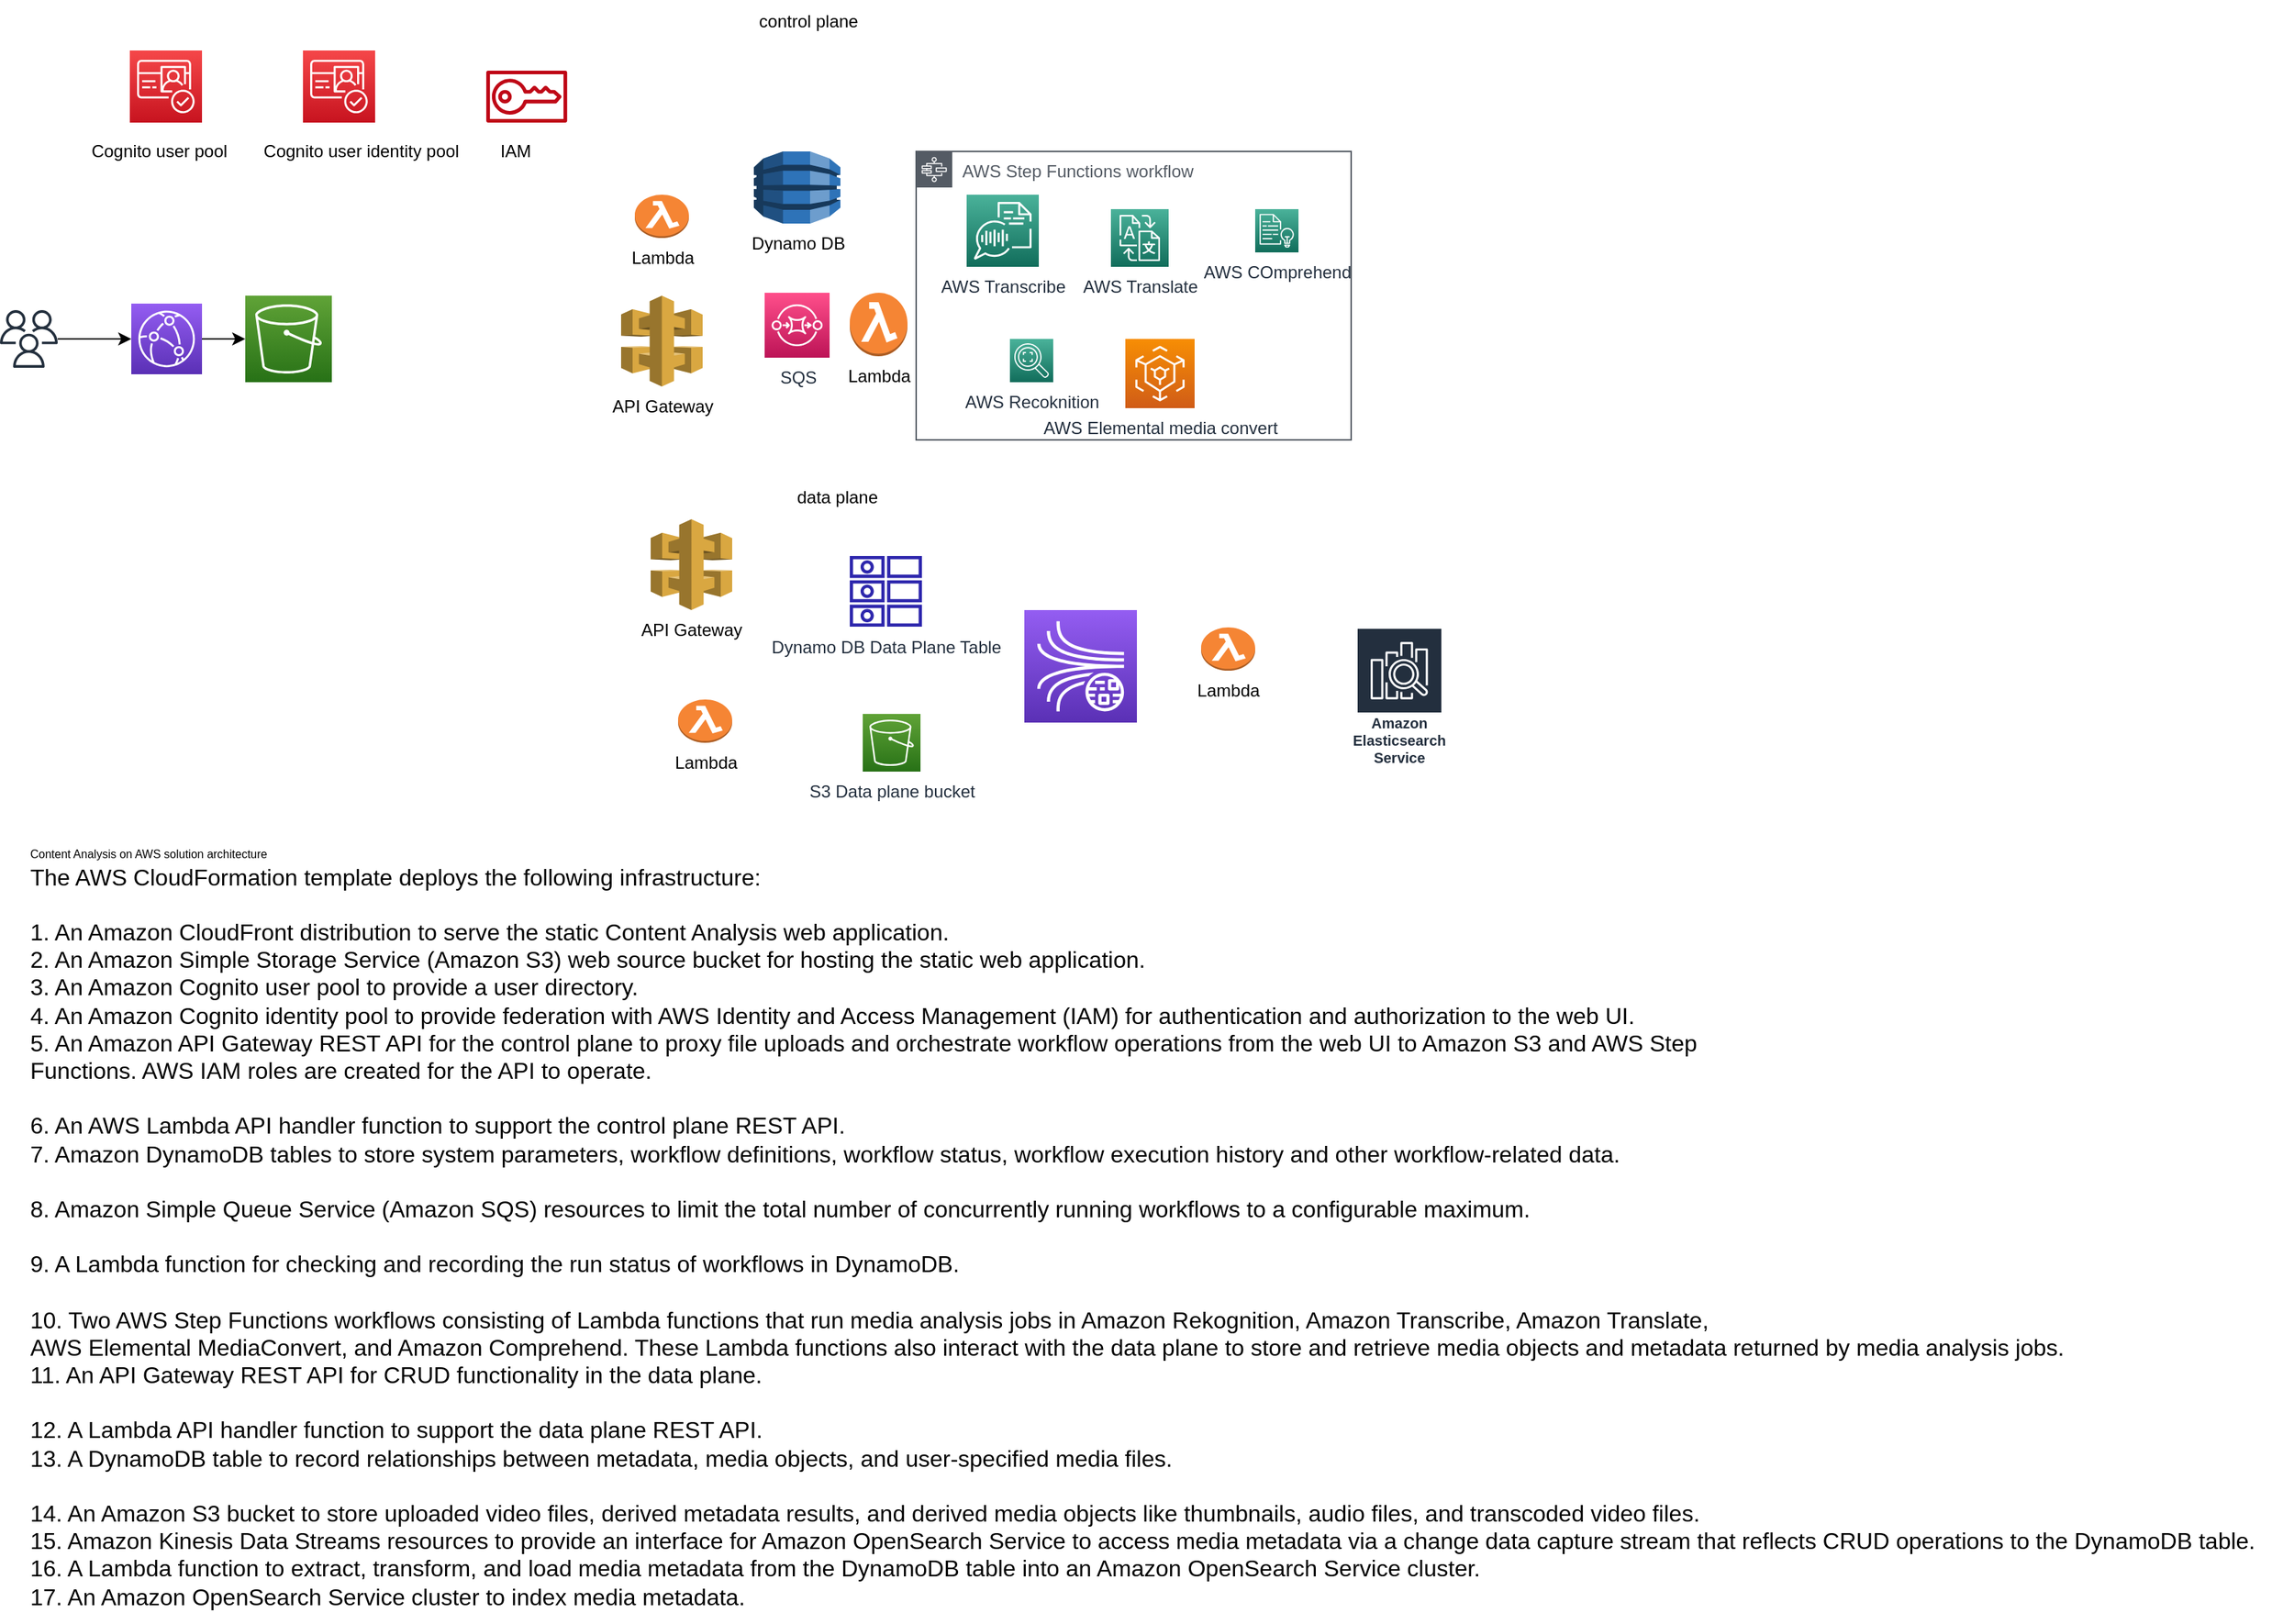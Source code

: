<mxfile version="20.3.0" type="github">
  <diagram id="QPcCzUoAcF722zEkTURR" name="Page-1">
    <mxGraphModel dx="1038" dy="1705" grid="1" gridSize="10" guides="1" tooltips="1" connect="1" arrows="1" fold="1" page="1" pageScale="1" pageWidth="850" pageHeight="1100" math="0" shadow="0">
      <root>
        <mxCell id="0" />
        <mxCell id="1" parent="0" />
        <mxCell id="xYXmsc57YVN2_fctYwlA-35" value="AWS Step Functions workflow" style="sketch=0;outlineConnect=0;gradientColor=none;html=1;whiteSpace=wrap;fontSize=12;fontStyle=0;shape=mxgraph.aws4.group;grIcon=mxgraph.aws4.group_aws_step_functions_workflow;strokeColor=#545B64;fillColor=none;verticalAlign=top;align=left;spacingLeft=30;fontColor=#545B64;dashed=0;" vertex="1" parent="1">
          <mxGeometry x="645" y="100" width="301.5" height="200" as="geometry" />
        </mxCell>
        <mxCell id="xYXmsc57YVN2_fctYwlA-15" value="" style="edgeStyle=orthogonalEdgeStyle;rounded=0;orthogonalLoop=1;jettySize=auto;html=1;" edge="1" parent="1" source="xYXmsc57YVN2_fctYwlA-2" target="xYXmsc57YVN2_fctYwlA-5">
          <mxGeometry relative="1" as="geometry">
            <Array as="points">
              <mxPoint x="50" y="230" />
            </Array>
          </mxGeometry>
        </mxCell>
        <mxCell id="xYXmsc57YVN2_fctYwlA-2" value="" style="sketch=0;outlineConnect=0;fontColor=#232F3E;gradientColor=none;fillColor=#232F3D;strokeColor=none;dashed=0;verticalLabelPosition=bottom;verticalAlign=top;align=center;html=1;fontSize=12;fontStyle=0;aspect=fixed;pointerEvents=1;shape=mxgraph.aws4.users;" vertex="1" parent="1">
          <mxGeometry x="10" y="210" width="40" height="40" as="geometry" />
        </mxCell>
        <mxCell id="xYXmsc57YVN2_fctYwlA-16" value="" style="edgeStyle=orthogonalEdgeStyle;rounded=0;orthogonalLoop=1;jettySize=auto;html=1;" edge="1" parent="1" source="xYXmsc57YVN2_fctYwlA-5" target="xYXmsc57YVN2_fctYwlA-13">
          <mxGeometry relative="1" as="geometry" />
        </mxCell>
        <mxCell id="xYXmsc57YVN2_fctYwlA-5" value="" style="sketch=0;points=[[0,0,0],[0.25,0,0],[0.5,0,0],[0.75,0,0],[1,0,0],[0,1,0],[0.25,1,0],[0.5,1,0],[0.75,1,0],[1,1,0],[0,0.25,0],[0,0.5,0],[0,0.75,0],[1,0.25,0],[1,0.5,0],[1,0.75,0]];outlineConnect=0;fontColor=#232F3E;gradientColor=#945DF2;gradientDirection=north;fillColor=#5A30B5;strokeColor=#ffffff;dashed=0;verticalLabelPosition=bottom;verticalAlign=top;align=center;html=1;fontSize=12;fontStyle=0;aspect=fixed;shape=mxgraph.aws4.resourceIcon;resIcon=mxgraph.aws4.cloudfront;" vertex="1" parent="1">
          <mxGeometry x="101" y="205.5" width="49" height="49" as="geometry" />
        </mxCell>
        <mxCell id="xYXmsc57YVN2_fctYwlA-6" value="" style="sketch=0;points=[[0,0,0],[0.25,0,0],[0.5,0,0],[0.75,0,0],[1,0,0],[0,1,0],[0.25,1,0],[0.5,1,0],[0.75,1,0],[1,1,0],[0,0.25,0],[0,0.5,0],[0,0.75,0],[1,0.25,0],[1,0.5,0],[1,0.75,0]];outlineConnect=0;fontColor=#232F3E;gradientColor=#F54749;gradientDirection=north;fillColor=#C7131F;strokeColor=#ffffff;dashed=0;verticalLabelPosition=bottom;verticalAlign=top;align=center;html=1;fontSize=12;fontStyle=0;aspect=fixed;shape=mxgraph.aws4.resourceIcon;resIcon=mxgraph.aws4.cognito;" vertex="1" parent="1">
          <mxGeometry x="100" y="30" width="50" height="50" as="geometry" />
        </mxCell>
        <mxCell id="xYXmsc57YVN2_fctYwlA-7" value="" style="sketch=0;points=[[0,0,0],[0.25,0,0],[0.5,0,0],[0.75,0,0],[1,0,0],[0,1,0],[0.25,1,0],[0.5,1,0],[0.75,1,0],[1,1,0],[0,0.25,0],[0,0.5,0],[0,0.75,0],[1,0.25,0],[1,0.5,0],[1,0.75,0]];outlineConnect=0;fontColor=#232F3E;gradientColor=#F54749;gradientDirection=north;fillColor=#C7131F;strokeColor=#ffffff;dashed=0;verticalLabelPosition=bottom;verticalAlign=top;align=center;html=1;fontSize=12;fontStyle=0;aspect=fixed;shape=mxgraph.aws4.resourceIcon;resIcon=mxgraph.aws4.cognito;" vertex="1" parent="1">
          <mxGeometry x="220" y="30" width="50" height="50" as="geometry" />
        </mxCell>
        <mxCell id="xYXmsc57YVN2_fctYwlA-9" value="Cognito user pool" style="text;html=1;align=center;verticalAlign=middle;resizable=0;points=[];autosize=1;strokeColor=none;fillColor=none;" vertex="1" parent="1">
          <mxGeometry x="60" y="85" width="120" height="30" as="geometry" />
        </mxCell>
        <mxCell id="xYXmsc57YVN2_fctYwlA-10" value="Cognito user identity pool" style="text;html=1;align=center;verticalAlign=middle;resizable=0;points=[];autosize=1;strokeColor=none;fillColor=none;" vertex="1" parent="1">
          <mxGeometry x="180" y="85" width="160" height="30" as="geometry" />
        </mxCell>
        <mxCell id="xYXmsc57YVN2_fctYwlA-11" value="" style="sketch=0;outlineConnect=0;fontColor=#232F3E;gradientColor=none;fillColor=#BF0816;strokeColor=none;dashed=0;verticalLabelPosition=bottom;verticalAlign=top;align=center;html=1;fontSize=12;fontStyle=0;aspect=fixed;pointerEvents=1;shape=mxgraph.aws4.sts;" vertex="1" parent="1">
          <mxGeometry x="347" y="44" width="56.16" height="36" as="geometry" />
        </mxCell>
        <mxCell id="xYXmsc57YVN2_fctYwlA-12" value="IAM" style="text;html=1;align=center;verticalAlign=middle;resizable=0;points=[];autosize=1;strokeColor=none;fillColor=none;" vertex="1" parent="1">
          <mxGeometry x="347" y="85" width="40" height="30" as="geometry" />
        </mxCell>
        <mxCell id="xYXmsc57YVN2_fctYwlA-13" value="" style="sketch=0;points=[[0,0,0],[0.25,0,0],[0.5,0,0],[0.75,0,0],[1,0,0],[0,1,0],[0.25,1,0],[0.5,1,0],[0.75,1,0],[1,1,0],[0,0.25,0],[0,0.5,0],[0,0.75,0],[1,0.25,0],[1,0.5,0],[1,0.75,0]];outlineConnect=0;fontColor=#232F3E;gradientColor=#60A337;gradientDirection=north;fillColor=#277116;strokeColor=#ffffff;dashed=0;verticalLabelPosition=bottom;verticalAlign=top;align=center;html=1;fontSize=12;fontStyle=0;aspect=fixed;shape=mxgraph.aws4.resourceIcon;resIcon=mxgraph.aws4.s3;" vertex="1" parent="1">
          <mxGeometry x="180" y="200" width="60" height="60" as="geometry" />
        </mxCell>
        <mxCell id="xYXmsc57YVN2_fctYwlA-18" value="control plane" style="text;html=1;align=center;verticalAlign=middle;resizable=0;points=[];autosize=1;strokeColor=none;fillColor=none;" vertex="1" parent="1">
          <mxGeometry x="525" y="-5" width="90" height="30" as="geometry" />
        </mxCell>
        <mxCell id="xYXmsc57YVN2_fctYwlA-20" value="data plane" style="text;html=1;align=center;verticalAlign=middle;resizable=0;points=[];autosize=1;strokeColor=none;fillColor=none;" vertex="1" parent="1">
          <mxGeometry x="550" y="325" width="80" height="30" as="geometry" />
        </mxCell>
        <mxCell id="xYXmsc57YVN2_fctYwlA-23" value="API Gateway" style="outlineConnect=0;dashed=0;verticalLabelPosition=bottom;verticalAlign=top;align=center;html=1;shape=mxgraph.aws3.api_gateway;fillColor=#D9A741;gradientColor=none;" vertex="1" parent="1">
          <mxGeometry x="440.5" y="200" width="56.5" height="63" as="geometry" />
        </mxCell>
        <mxCell id="xYXmsc57YVN2_fctYwlA-24" value="Lambda" style="outlineConnect=0;dashed=0;verticalLabelPosition=bottom;verticalAlign=top;align=center;html=1;shape=mxgraph.aws3.lambda_function;fillColor=#F58534;gradientColor=none;" vertex="1" parent="1">
          <mxGeometry x="599" y="198" width="40" height="44" as="geometry" />
        </mxCell>
        <mxCell id="xYXmsc57YVN2_fctYwlA-25" value="Dynamo DB" style="outlineConnect=0;dashed=0;verticalLabelPosition=bottom;verticalAlign=top;align=center;html=1;shape=mxgraph.aws3.dynamo_db;fillColor=#2E73B8;gradientColor=none;" vertex="1" parent="1">
          <mxGeometry x="532.5" y="100" width="60" height="50" as="geometry" />
        </mxCell>
        <mxCell id="xYXmsc57YVN2_fctYwlA-26" value="" style="sketch=0;points=[[0,0,0],[0.25,0,0],[0.5,0,0],[0.75,0,0],[1,0,0],[0,1,0],[0.25,1,0],[0.5,1,0],[0.75,1,0],[1,1,0],[0,0.25,0],[0,0.5,0],[0,0.75,0],[1,0.25,0],[1,0.5,0],[1,0.75,0]];outlineConnect=0;fontColor=#232F3E;gradientColor=#945DF2;gradientDirection=north;fillColor=#5A30B5;strokeColor=#ffffff;dashed=0;verticalLabelPosition=bottom;verticalAlign=top;align=center;html=1;fontSize=12;fontStyle=0;aspect=fixed;shape=mxgraph.aws4.resourceIcon;resIcon=mxgraph.aws4.kinesis_data_streams;" vertex="1" parent="1">
          <mxGeometry x="720" y="418" width="78" height="78" as="geometry" />
        </mxCell>
        <mxCell id="xYXmsc57YVN2_fctYwlA-28" value="Dynamo DB Data Plane Table" style="sketch=0;outlineConnect=0;fontColor=#232F3E;gradientColor=none;fillColor=#2E27AD;strokeColor=none;dashed=0;verticalLabelPosition=bottom;verticalAlign=top;align=center;html=1;fontSize=12;fontStyle=0;aspect=fixed;pointerEvents=1;shape=mxgraph.aws4.attributes;" vertex="1" parent="1">
          <mxGeometry x="599" y="380" width="50" height="50" as="geometry" />
        </mxCell>
        <mxCell id="xYXmsc57YVN2_fctYwlA-29" value="AWS Transcribe" style="sketch=0;points=[[0,0,0],[0.25,0,0],[0.5,0,0],[0.75,0,0],[1,0,0],[0,1,0],[0.25,1,0],[0.5,1,0],[0.75,1,0],[1,1,0],[0,0.25,0],[0,0.5,0],[0,0.75,0],[1,0.25,0],[1,0.5,0],[1,0.75,0]];outlineConnect=0;fontColor=#232F3E;gradientColor=#4AB29A;gradientDirection=north;fillColor=#116D5B;strokeColor=#ffffff;dashed=0;verticalLabelPosition=bottom;verticalAlign=top;align=center;html=1;fontSize=12;fontStyle=0;aspect=fixed;shape=mxgraph.aws4.resourceIcon;resIcon=mxgraph.aws4.transcribe;" vertex="1" parent="1">
          <mxGeometry x="680" y="130" width="50" height="50" as="geometry" />
        </mxCell>
        <mxCell id="xYXmsc57YVN2_fctYwlA-31" value="AWS Translate" style="sketch=0;points=[[0,0,0],[0.25,0,0],[0.5,0,0],[0.75,0,0],[1,0,0],[0,1,0],[0.25,1,0],[0.5,1,0],[0.75,1,0],[1,1,0],[0,0.25,0],[0,0.5,0],[0,0.75,0],[1,0.25,0],[1,0.5,0],[1,0.75,0]];outlineConnect=0;fontColor=#232F3E;gradientColor=#4AB29A;gradientDirection=north;fillColor=#116D5B;strokeColor=#ffffff;dashed=0;verticalLabelPosition=bottom;verticalAlign=top;align=center;html=1;fontSize=12;fontStyle=0;aspect=fixed;shape=mxgraph.aws4.resourceIcon;resIcon=mxgraph.aws4.translate;" vertex="1" parent="1">
          <mxGeometry x="780" y="140" width="40" height="40" as="geometry" />
        </mxCell>
        <mxCell id="xYXmsc57YVN2_fctYwlA-32" value="AWS COmprehend" style="sketch=0;points=[[0,0,0],[0.25,0,0],[0.5,0,0],[0.75,0,0],[1,0,0],[0,1,0],[0.25,1,0],[0.5,1,0],[0.75,1,0],[1,1,0],[0,0.25,0],[0,0.5,0],[0,0.75,0],[1,0.25,0],[1,0.5,0],[1,0.75,0]];outlineConnect=0;fontColor=#232F3E;gradientColor=#4AB29A;gradientDirection=north;fillColor=#116D5B;strokeColor=#ffffff;dashed=0;verticalLabelPosition=bottom;verticalAlign=top;align=center;html=1;fontSize=12;fontStyle=0;aspect=fixed;shape=mxgraph.aws4.resourceIcon;resIcon=mxgraph.aws4.comprehend;" vertex="1" parent="1">
          <mxGeometry x="880" y="140" width="30" height="30" as="geometry" />
        </mxCell>
        <mxCell id="xYXmsc57YVN2_fctYwlA-33" value="AWS Recoknition" style="sketch=0;points=[[0,0,0],[0.25,0,0],[0.5,0,0],[0.75,0,0],[1,0,0],[0,1,0],[0.25,1,0],[0.5,1,0],[0.75,1,0],[1,1,0],[0,0.25,0],[0,0.5,0],[0,0.75,0],[1,0.25,0],[1,0.5,0],[1,0.75,0]];outlineConnect=0;fontColor=#232F3E;gradientColor=#4AB29A;gradientDirection=north;fillColor=#116D5B;strokeColor=#ffffff;dashed=0;verticalLabelPosition=bottom;verticalAlign=top;align=center;html=1;fontSize=12;fontStyle=0;aspect=fixed;shape=mxgraph.aws4.resourceIcon;resIcon=mxgraph.aws4.rekognition_2;" vertex="1" parent="1">
          <mxGeometry x="710" y="230" width="30" height="30" as="geometry" />
        </mxCell>
        <mxCell id="xYXmsc57YVN2_fctYwlA-34" value="AWS Elemental media convert" style="sketch=0;points=[[0,0,0],[0.25,0,0],[0.5,0,0],[0.75,0,0],[1,0,0],[0,1,0],[0.25,1,0],[0.5,1,0],[0.75,1,0],[1,1,0],[0,0.25,0],[0,0.5,0],[0,0.75,0],[1,0.25,0],[1,0.5,0],[1,0.75,0]];outlineConnect=0;fontColor=#232F3E;gradientColor=#F78E04;gradientDirection=north;fillColor=#D05C17;strokeColor=#ffffff;dashed=0;verticalLabelPosition=bottom;verticalAlign=top;align=center;html=1;fontSize=12;fontStyle=0;aspect=fixed;shape=mxgraph.aws4.resourceIcon;resIcon=mxgraph.aws4.elemental_mediaconvert;" vertex="1" parent="1">
          <mxGeometry x="790" y="230" width="48" height="48" as="geometry" />
        </mxCell>
        <mxCell id="xYXmsc57YVN2_fctYwlA-36" value="Lambda" style="outlineConnect=0;dashed=0;verticalLabelPosition=bottom;verticalAlign=top;align=center;html=1;shape=mxgraph.aws3.lambda_function;fillColor=#F58534;gradientColor=none;" vertex="1" parent="1">
          <mxGeometry x="450" y="130" width="37.5" height="30" as="geometry" />
        </mxCell>
        <mxCell id="xYXmsc57YVN2_fctYwlA-37" value="SQS" style="sketch=0;points=[[0,0,0],[0.25,0,0],[0.5,0,0],[0.75,0,0],[1,0,0],[0,1,0],[0.25,1,0],[0.5,1,0],[0.75,1,0],[1,1,0],[0,0.25,0],[0,0.5,0],[0,0.75,0],[1,0.25,0],[1,0.5,0],[1,0.75,0]];outlineConnect=0;fontColor=#232F3E;gradientColor=#FF4F8B;gradientDirection=north;fillColor=#BC1356;strokeColor=#ffffff;dashed=0;verticalLabelPosition=bottom;verticalAlign=top;align=center;html=1;fontSize=12;fontStyle=0;aspect=fixed;shape=mxgraph.aws4.resourceIcon;resIcon=mxgraph.aws4.sqs;" vertex="1" parent="1">
          <mxGeometry x="540" y="198" width="45" height="45" as="geometry" />
        </mxCell>
        <mxCell id="xYXmsc57YVN2_fctYwlA-39" value="S3 Data plane bucket" style="sketch=0;points=[[0,0,0],[0.25,0,0],[0.5,0,0],[0.75,0,0],[1,0,0],[0,1,0],[0.25,1,0],[0.5,1,0],[0.75,1,0],[1,1,0],[0,0.25,0],[0,0.5,0],[0,0.75,0],[1,0.25,0],[1,0.5,0],[1,0.75,0]];outlineConnect=0;fontColor=#232F3E;gradientColor=#60A337;gradientDirection=north;fillColor=#277116;strokeColor=#ffffff;dashed=0;verticalLabelPosition=bottom;verticalAlign=top;align=center;html=1;fontSize=12;fontStyle=0;aspect=fixed;shape=mxgraph.aws4.resourceIcon;resIcon=mxgraph.aws4.s3;" vertex="1" parent="1">
          <mxGeometry x="608" y="490" width="40" height="40" as="geometry" />
        </mxCell>
        <mxCell id="xYXmsc57YVN2_fctYwlA-40" value="Lambda" style="outlineConnect=0;dashed=0;verticalLabelPosition=bottom;verticalAlign=top;align=center;html=1;shape=mxgraph.aws3.lambda_function;fillColor=#F58534;gradientColor=none;" vertex="1" parent="1">
          <mxGeometry x="480" y="480" width="37.5" height="30" as="geometry" />
        </mxCell>
        <mxCell id="xYXmsc57YVN2_fctYwlA-41" value="API Gateway" style="outlineConnect=0;dashed=0;verticalLabelPosition=bottom;verticalAlign=top;align=center;html=1;shape=mxgraph.aws3.api_gateway;fillColor=#D9A741;gradientColor=none;" vertex="1" parent="1">
          <mxGeometry x="461" y="355" width="56.5" height="63" as="geometry" />
        </mxCell>
        <mxCell id="xYXmsc57YVN2_fctYwlA-42" value="Lambda" style="outlineConnect=0;dashed=0;verticalLabelPosition=bottom;verticalAlign=top;align=center;html=1;shape=mxgraph.aws3.lambda_function;fillColor=#F58534;gradientColor=none;" vertex="1" parent="1">
          <mxGeometry x="842.5" y="430" width="37.5" height="30" as="geometry" />
        </mxCell>
        <mxCell id="xYXmsc57YVN2_fctYwlA-43" value="Amazon Elasticsearch Service" style="sketch=0;outlineConnect=0;fontColor=#232F3E;gradientColor=none;strokeColor=#ffffff;fillColor=#232F3E;dashed=0;verticalLabelPosition=middle;verticalAlign=bottom;align=center;html=1;whiteSpace=wrap;fontSize=10;fontStyle=1;spacing=3;shape=mxgraph.aws4.productIcon;prIcon=mxgraph.aws4.elasticsearch_service;" vertex="1" parent="1">
          <mxGeometry x="950" y="430" width="60" height="100" as="geometry" />
        </mxCell>
        <mxCell id="xYXmsc57YVN2_fctYwlA-44" value="&lt;div&gt;&lt;font style=&quot;font-size: 8px;&quot;&gt;Content Analysis on AWS solution architecture&lt;/font&gt;&lt;/div&gt;&lt;div&gt;&lt;font size=&quot;3&quot;&gt;The AWS CloudFormation template deploys the following infrastructure:&lt;/font&gt;&lt;/div&gt;&lt;div&gt;&lt;font size=&quot;3&quot;&gt;&lt;br&gt;&lt;/font&gt;&lt;/div&gt;&lt;div&gt;&lt;font size=&quot;3&quot;&gt;1. An Amazon CloudFront distribution to serve the static Content Analysis web application.&lt;/font&gt;&lt;/div&gt;&lt;div&gt;&lt;font size=&quot;3&quot;&gt;2. An Amazon Simple Storage Service (Amazon S3) web source bucket for hosting the static web application.&lt;/font&gt;&lt;/div&gt;&lt;div&gt;&lt;font size=&quot;3&quot;&gt;3. An Amazon Cognito user pool to provide a user directory.&lt;/font&gt;&lt;/div&gt;&lt;div&gt;&lt;font size=&quot;3&quot;&gt;4. An Amazon Cognito identity pool to provide federation with AWS Identity and Access Management (IAM) for authentication and authorization to the web UI.&lt;/font&gt;&lt;/div&gt;&lt;div&gt;&lt;font size=&quot;3&quot;&gt;5. An Amazon API Gateway REST API for the control plane to proxy file uploads and orchestrate workflow operations from the web UI to Amazon S3 and AWS Step&lt;/font&gt;&lt;/div&gt;&lt;div&gt;&lt;font size=&quot;3&quot;&gt;Functions. AWS IAM roles are created for the API to operate.&amp;nbsp;&lt;/font&gt;&lt;/div&gt;&lt;div&gt;&lt;font size=&quot;3&quot;&gt;&lt;br&gt;&lt;/font&gt;&lt;/div&gt;&lt;div&gt;&lt;font size=&quot;3&quot;&gt;6. An AWS Lambda API handler function to support the control plane REST API.&lt;/font&gt;&lt;/div&gt;&lt;div style=&quot;&quot;&gt;&lt;font size=&quot;3&quot;&gt;7. Amazon DynamoDB tables to store system parameters, workflow definitions, workflow status, workflow execution history and other workflow-related data.&lt;/font&gt;&lt;/div&gt;&lt;div&gt;&lt;font size=&quot;3&quot;&gt;&lt;br&gt;&lt;/font&gt;&lt;/div&gt;&lt;div&gt;&lt;font size=&quot;3&quot;&gt;8. Amazon Simple Queue Service (Amazon SQS) resources to limit the total number of concurrently running workflows to a configurable maximum.&lt;/font&gt;&lt;/div&gt;&lt;div&gt;&lt;font size=&quot;3&quot;&gt;&lt;br&gt;&lt;/font&gt;&lt;/div&gt;&lt;div&gt;&lt;font size=&quot;3&quot;&gt;9. A Lambda function for checking and recording the run status of workflows in DynamoDB.&lt;/font&gt;&lt;/div&gt;&lt;div&gt;&lt;font size=&quot;3&quot;&gt;&lt;br&gt;&lt;/font&gt;&lt;/div&gt;&lt;div&gt;&lt;font size=&quot;3&quot;&gt;10. Two AWS Step Functions workflows consisting of Lambda functions that run media analysis jobs in Amazon Rekognition, Amazon Transcribe, Amazon Translate,&amp;nbsp;&lt;/font&gt;&lt;/div&gt;&lt;div&gt;&lt;font size=&quot;3&quot;&gt;AWS Elemental MediaConvert, and Amazon Comprehend. These Lambda functions also interact with the data plane to store and retrieve media objects and metadata returned by media analysis jobs.&lt;/font&gt;&lt;/div&gt;&lt;div&gt;&lt;font size=&quot;3&quot;&gt;11. An API Gateway REST API for CRUD functionality in the data plane.&lt;/font&gt;&lt;/div&gt;&lt;div&gt;&lt;font size=&quot;3&quot;&gt;&lt;br&gt;&lt;/font&gt;&lt;/div&gt;&lt;div&gt;&lt;font size=&quot;3&quot;&gt;12. A Lambda API handler function to support the data plane REST API.&lt;/font&gt;&lt;/div&gt;&lt;div&gt;&lt;font size=&quot;3&quot;&gt;13. A DynamoDB table to record relationships between metadata, media objects, and user-specified media files.&lt;/font&gt;&lt;/div&gt;&lt;div&gt;&lt;font size=&quot;3&quot;&gt;&lt;br&gt;&lt;/font&gt;&lt;/div&gt;&lt;div&gt;&lt;font size=&quot;3&quot;&gt;14. An Amazon S3 bucket to store uploaded video files, derived metadata results, and derived media objects like thumbnails, audio files, and transcoded video files.&lt;/font&gt;&lt;/div&gt;&lt;div&gt;&lt;font size=&quot;3&quot;&gt;15. Amazon Kinesis Data Streams resources to provide an interface for Amazon OpenSearch Service to access media metadata via a change data capture stream that reflects CRUD operations to the DynamoDB table.&lt;/font&gt;&lt;/div&gt;&lt;div&gt;&lt;font size=&quot;3&quot;&gt;16. A Lambda function to extract, transform, and load media metadata from the DynamoDB table into an Amazon OpenSearch Service cluster.&lt;/font&gt;&lt;/div&gt;&lt;div&gt;&lt;font size=&quot;3&quot;&gt;17. An Amazon OpenSearch Service cluster to index media metadata.&lt;/font&gt;&lt;/div&gt;" style="text;html=1;align=left;verticalAlign=middle;resizable=0;points=[];autosize=1;strokeColor=none;fillColor=none;" vertex="1" parent="1">
          <mxGeometry x="29" y="570" width="1570" height="550" as="geometry" />
        </mxCell>
      </root>
    </mxGraphModel>
  </diagram>
</mxfile>

